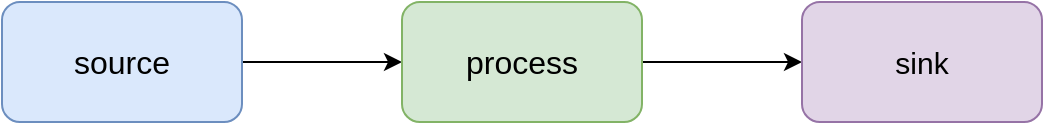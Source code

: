 <mxfile version="20.2.8" type="github">
  <diagram id="_oVOg_2L8pGMmzJAWcpK" name="Page-1">
    <mxGraphModel dx="1298" dy="734" grid="1" gridSize="10" guides="1" tooltips="1" connect="1" arrows="1" fold="1" page="1" pageScale="1" pageWidth="850" pageHeight="1100" math="0" shadow="0">
      <root>
        <mxCell id="0" />
        <mxCell id="1" parent="0" />
        <mxCell id="DA5ioZ5UG_cv5zVFgSnP-4" style="edgeStyle=orthogonalEdgeStyle;rounded=0;orthogonalLoop=1;jettySize=auto;html=1;exitX=1;exitY=0.5;exitDx=0;exitDy=0;entryX=0;entryY=0.5;entryDx=0;entryDy=0;fontSize=15;" edge="1" parent="1" source="DA5ioZ5UG_cv5zVFgSnP-1" target="DA5ioZ5UG_cv5zVFgSnP-2">
          <mxGeometry relative="1" as="geometry" />
        </mxCell>
        <mxCell id="DA5ioZ5UG_cv5zVFgSnP-1" value="&lt;font style=&quot;font-size: 16px;&quot;&gt;source&lt;/font&gt;" style="rounded=1;whiteSpace=wrap;html=1;fillColor=#dae8fc;strokeColor=#6c8ebf;" vertex="1" parent="1">
          <mxGeometry x="80" y="200" width="120" height="60" as="geometry" />
        </mxCell>
        <mxCell id="DA5ioZ5UG_cv5zVFgSnP-5" style="edgeStyle=orthogonalEdgeStyle;rounded=0;orthogonalLoop=1;jettySize=auto;html=1;exitX=1;exitY=0.5;exitDx=0;exitDy=0;entryX=0;entryY=0.5;entryDx=0;entryDy=0;fontSize=15;" edge="1" parent="1" source="DA5ioZ5UG_cv5zVFgSnP-2" target="DA5ioZ5UG_cv5zVFgSnP-3">
          <mxGeometry relative="1" as="geometry" />
        </mxCell>
        <mxCell id="DA5ioZ5UG_cv5zVFgSnP-2" value="&lt;font style=&quot;font-size: 16px;&quot;&gt;process&lt;/font&gt;" style="rounded=1;whiteSpace=wrap;html=1;fillColor=#d5e8d4;strokeColor=#82b366;" vertex="1" parent="1">
          <mxGeometry x="280" y="200" width="120" height="60" as="geometry" />
        </mxCell>
        <mxCell id="DA5ioZ5UG_cv5zVFgSnP-3" value="&lt;font style=&quot;font-size: 15px;&quot;&gt;sink&lt;/font&gt;" style="rounded=1;whiteSpace=wrap;html=1;fillColor=#e1d5e7;strokeColor=#9673a6;" vertex="1" parent="1">
          <mxGeometry x="480" y="200" width="120" height="60" as="geometry" />
        </mxCell>
      </root>
    </mxGraphModel>
  </diagram>
</mxfile>
